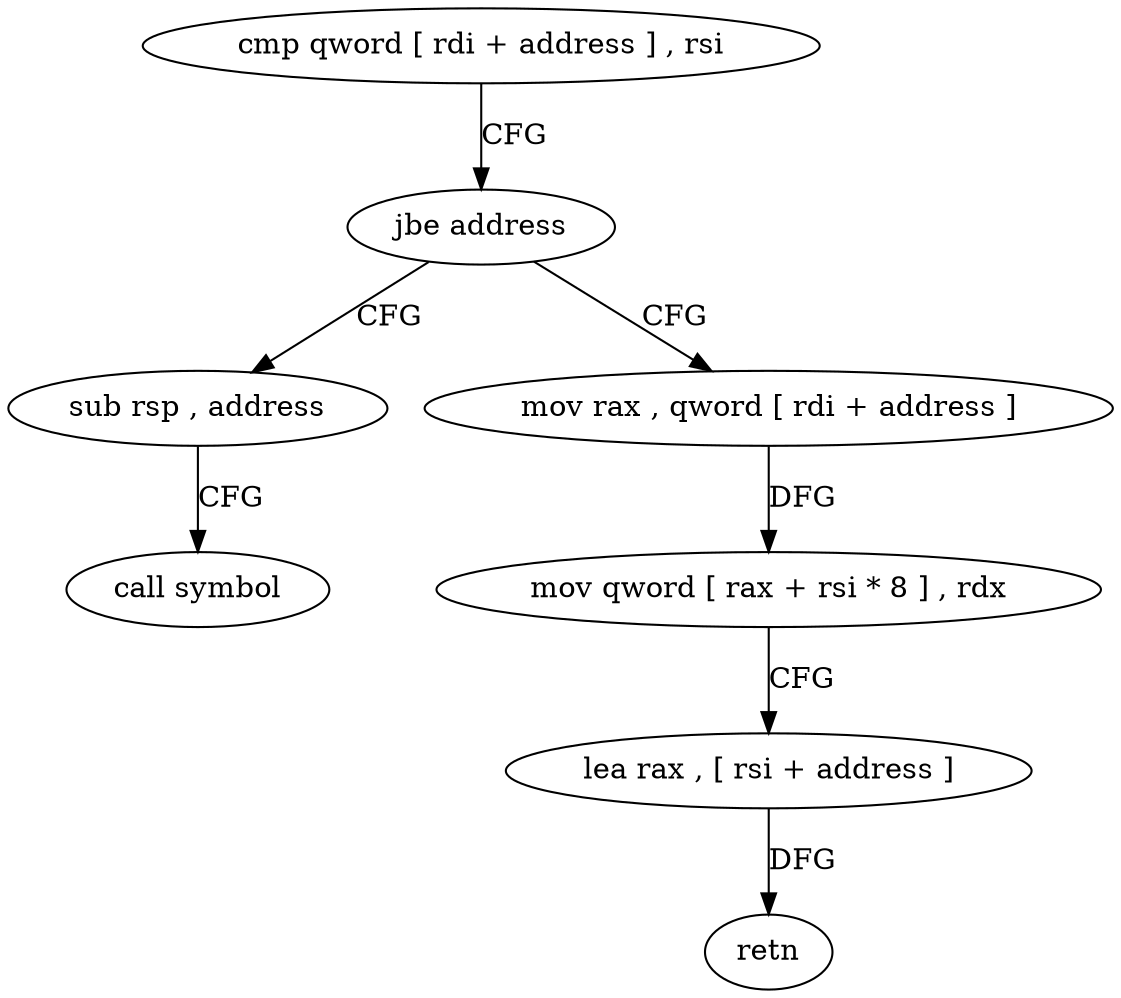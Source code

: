 digraph "func" {
"158351" [label = "cmp qword [ rdi + address ] , rsi" ]
"158355" [label = "jbe address" ]
"158370" [label = "sub rsp , address" ]
"158357" [label = "mov rax , qword [ rdi + address ]" ]
"158374" [label = "call symbol" ]
"158361" [label = "mov qword [ rax + rsi * 8 ] , rdx" ]
"158365" [label = "lea rax , [ rsi + address ]" ]
"158369" [label = "retn" ]
"158351" -> "158355" [ label = "CFG" ]
"158355" -> "158370" [ label = "CFG" ]
"158355" -> "158357" [ label = "CFG" ]
"158370" -> "158374" [ label = "CFG" ]
"158357" -> "158361" [ label = "DFG" ]
"158361" -> "158365" [ label = "CFG" ]
"158365" -> "158369" [ label = "DFG" ]
}

